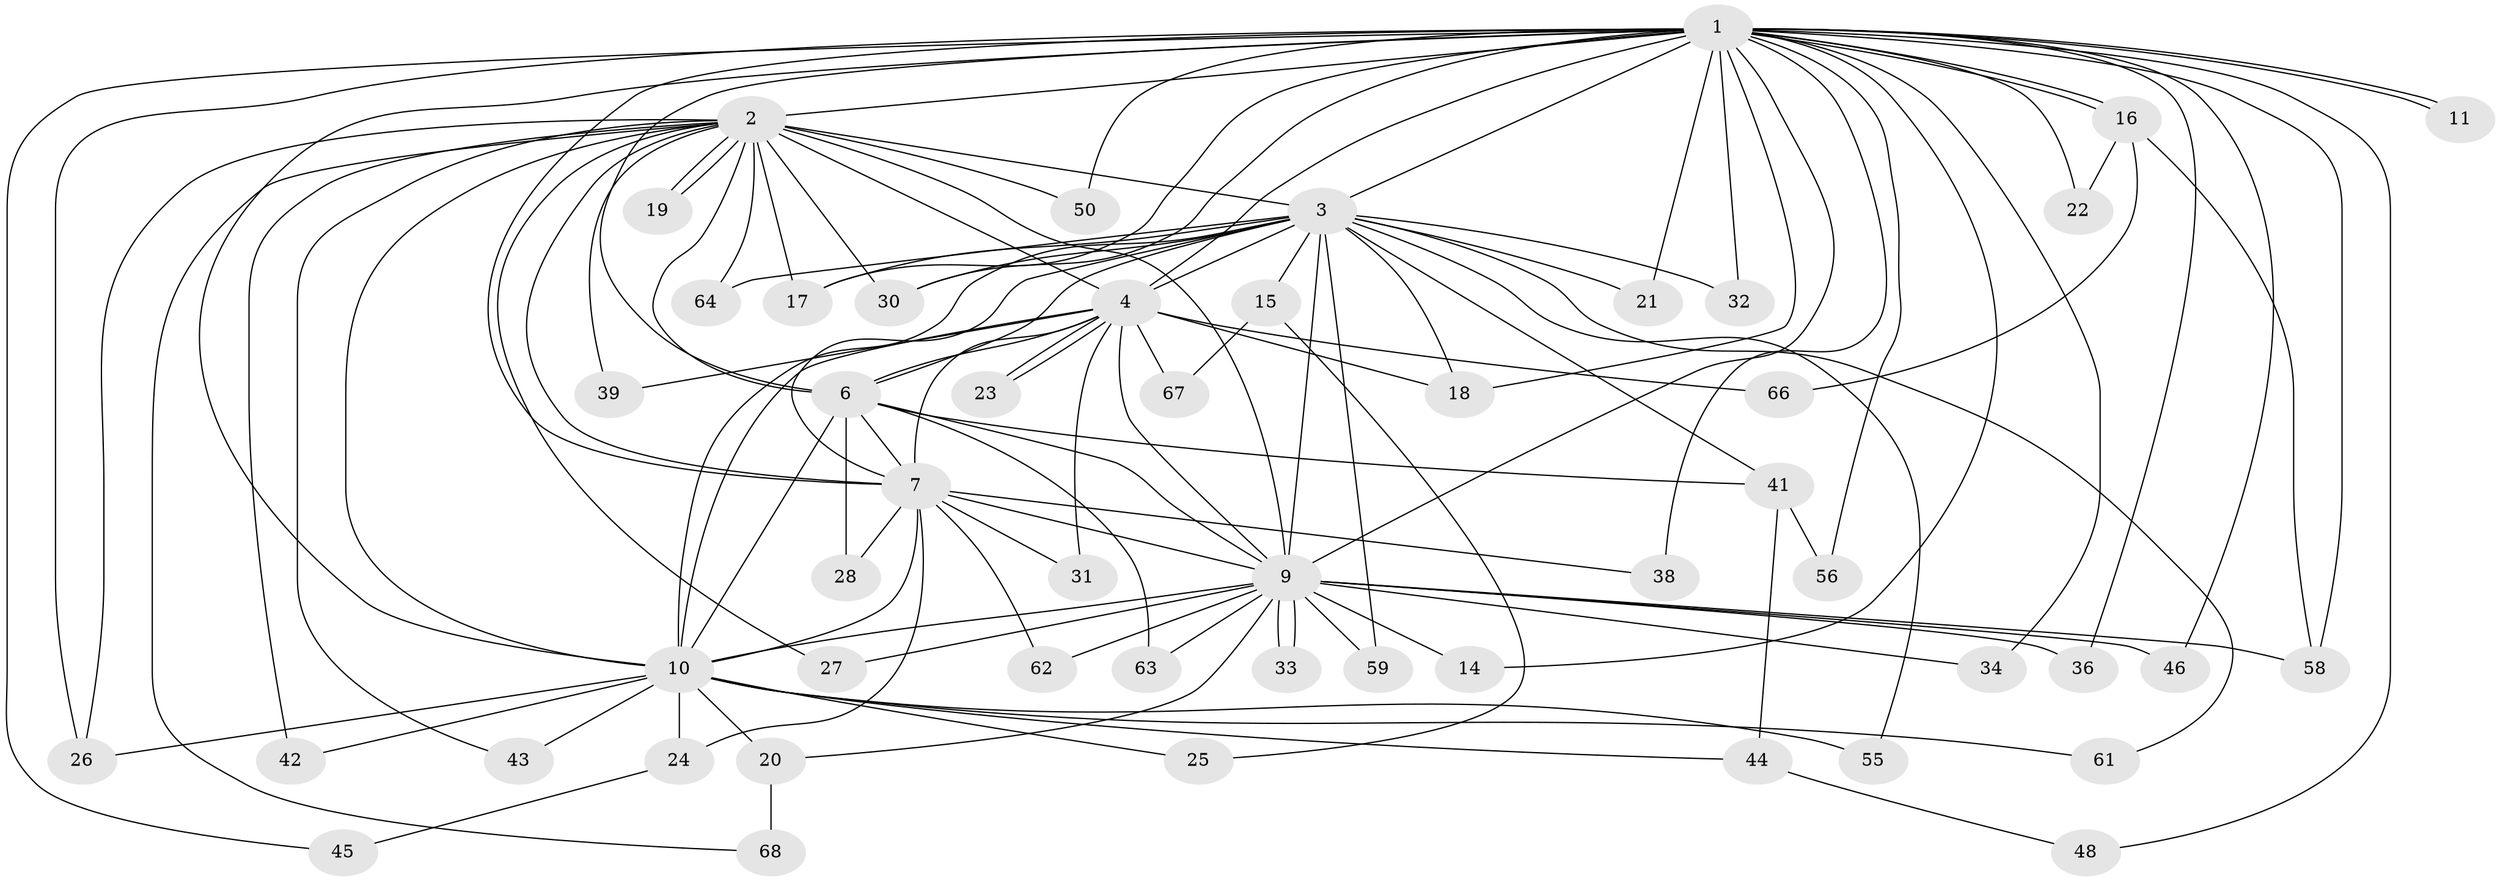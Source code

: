 // original degree distribution, {32: 0.014705882352941176, 18: 0.029411764705882353, 21: 0.014705882352941176, 11: 0.014705882352941176, 12: 0.029411764705882353, 15: 0.014705882352941176, 23: 0.014705882352941176, 20: 0.014705882352941176, 2: 0.5882352941176471, 3: 0.20588235294117646, 5: 0.029411764705882353, 4: 0.029411764705882353}
// Generated by graph-tools (version 1.1) at 2025/41/03/06/25 10:41:39]
// undirected, 51 vertices, 118 edges
graph export_dot {
graph [start="1"]
  node [color=gray90,style=filled];
  1 [super="+35"];
  2 [super="+8"];
  3 [super="+5"];
  4 [super="+13"];
  6 [super="+47"];
  7 [super="+12"];
  9 [super="+40"];
  10 [super="+53"];
  11;
  14;
  15 [super="+52"];
  16 [super="+60"];
  17 [super="+29"];
  18 [super="+37"];
  19;
  20;
  21;
  22 [super="+65"];
  23;
  24 [super="+49"];
  25;
  26 [super="+57"];
  27;
  28;
  30 [super="+54"];
  31;
  32;
  33;
  34;
  36;
  38;
  39;
  41;
  42;
  43;
  44;
  45;
  46 [super="+51"];
  48;
  50;
  55;
  56;
  58;
  59;
  61;
  62;
  63;
  64;
  66;
  67;
  68;
  1 -- 2 [weight=2];
  1 -- 3 [weight=2];
  1 -- 4 [weight=3];
  1 -- 6;
  1 -- 7;
  1 -- 9;
  1 -- 10;
  1 -- 11;
  1 -- 11;
  1 -- 14;
  1 -- 16;
  1 -- 16;
  1 -- 18;
  1 -- 21;
  1 -- 22 [weight=2];
  1 -- 26;
  1 -- 30;
  1 -- 32;
  1 -- 34;
  1 -- 36;
  1 -- 38;
  1 -- 45;
  1 -- 46;
  1 -- 48;
  1 -- 56;
  1 -- 58;
  1 -- 50;
  1 -- 17;
  2 -- 3 [weight=4];
  2 -- 4 [weight=2];
  2 -- 6 [weight=2];
  2 -- 7 [weight=2];
  2 -- 9 [weight=2];
  2 -- 10 [weight=2];
  2 -- 19;
  2 -- 19;
  2 -- 27;
  2 -- 30;
  2 -- 39;
  2 -- 43;
  2 -- 50;
  2 -- 68;
  2 -- 64;
  2 -- 42;
  2 -- 17;
  2 -- 26;
  3 -- 4 [weight=2];
  3 -- 6 [weight=2];
  3 -- 7 [weight=2];
  3 -- 9 [weight=3];
  3 -- 10 [weight=2];
  3 -- 15 [weight=3];
  3 -- 17;
  3 -- 18;
  3 -- 21;
  3 -- 32;
  3 -- 41;
  3 -- 55;
  3 -- 59;
  3 -- 61;
  3 -- 64;
  3 -- 30;
  4 -- 6;
  4 -- 7 [weight=2];
  4 -- 9;
  4 -- 10;
  4 -- 23;
  4 -- 23;
  4 -- 31;
  4 -- 66;
  4 -- 67;
  4 -- 39;
  4 -- 18;
  6 -- 7;
  6 -- 9 [weight=2];
  6 -- 10;
  6 -- 28;
  6 -- 41;
  6 -- 63;
  7 -- 9;
  7 -- 10 [weight=2];
  7 -- 28;
  7 -- 31;
  7 -- 38;
  7 -- 62;
  7 -- 24;
  9 -- 10;
  9 -- 14;
  9 -- 20;
  9 -- 27;
  9 -- 33;
  9 -- 33;
  9 -- 34;
  9 -- 36;
  9 -- 46 [weight=2];
  9 -- 58;
  9 -- 59;
  9 -- 62;
  9 -- 63;
  10 -- 20;
  10 -- 24 [weight=2];
  10 -- 25;
  10 -- 26;
  10 -- 42;
  10 -- 43;
  10 -- 44;
  10 -- 55;
  10 -- 61;
  15 -- 25;
  15 -- 67;
  16 -- 22;
  16 -- 66;
  16 -- 58;
  20 -- 68;
  24 -- 45;
  41 -- 44;
  41 -- 56;
  44 -- 48;
}
